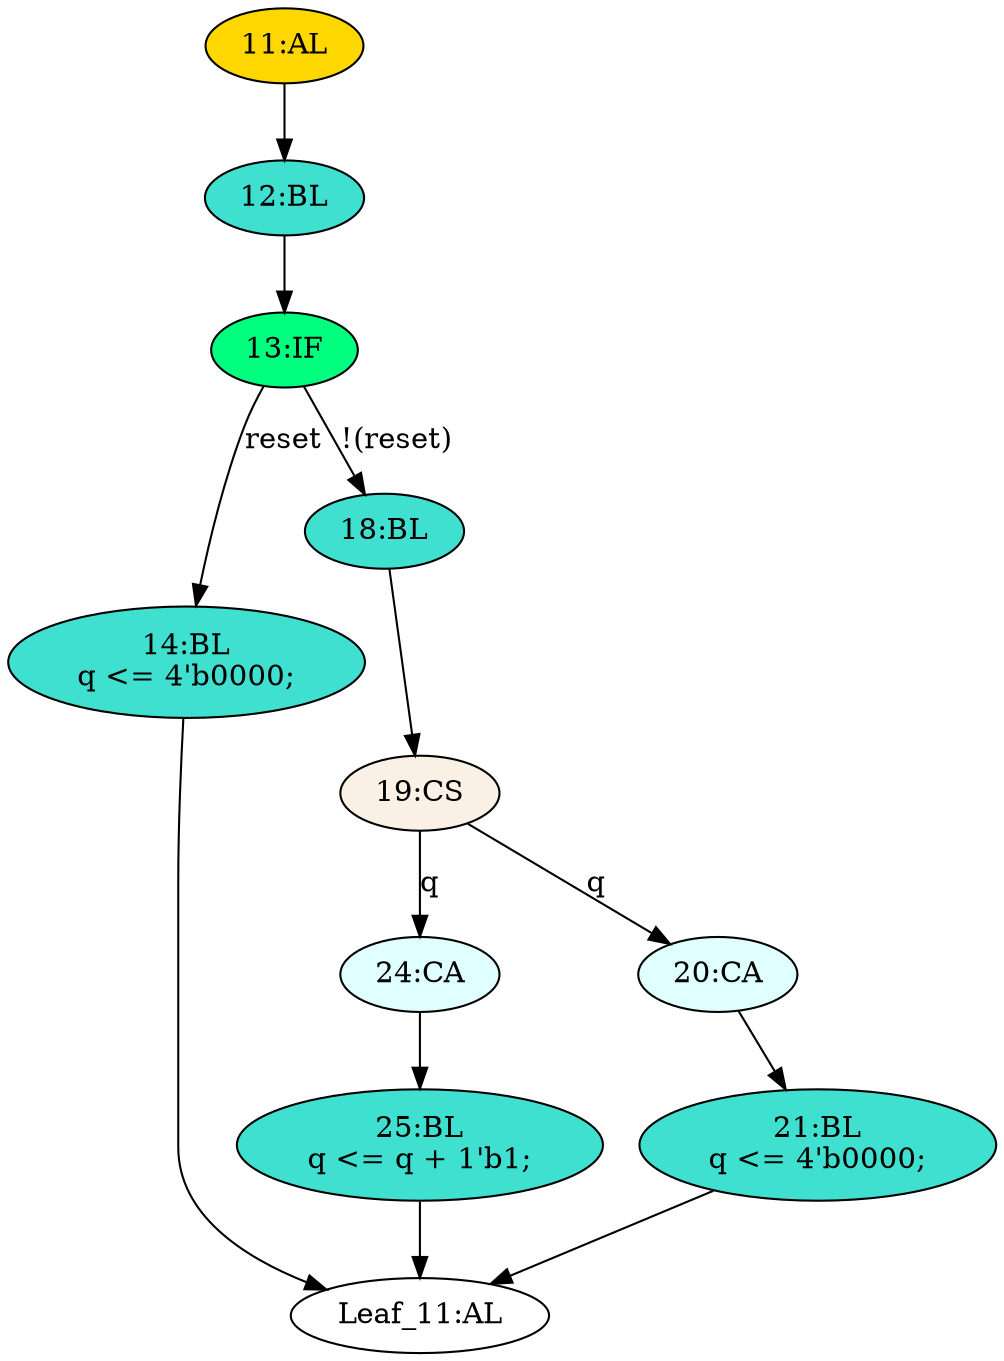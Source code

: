 strict digraph "" {
	node [label="\N"];
	"24:CA"	[ast="<pyverilog.vparser.ast.Case object at 0x7fe35fb99490>",
		fillcolor=lightcyan,
		label="24:CA",
		statements="[]",
		style=filled,
		typ=Case];
	"25:BL"	[ast="<pyverilog.vparser.ast.Block object at 0x7fe35fb99590>",
		fillcolor=turquoise,
		label="25:BL
q <= q + 1'b1;",
		statements="[<pyverilog.vparser.ast.NonblockingSubstitution object at 0x7fe35fb995d0>]",
		style=filled,
		typ=Block];
	"24:CA" -> "25:BL"	[cond="[]",
		lineno=None];
	"14:BL"	[ast="<pyverilog.vparser.ast.Block object at 0x7fe35fb99910>",
		fillcolor=turquoise,
		label="14:BL
q <= 4'b0000;",
		statements="[<pyverilog.vparser.ast.NonblockingSubstitution object at 0x7fe35fb997d0>]",
		style=filled,
		typ=Block];
	"Leaf_11:AL"	[def_var="['q']",
		label="Leaf_11:AL"];
	"14:BL" -> "Leaf_11:AL"	[cond="[]",
		lineno=None];
	"13:IF"	[ast="<pyverilog.vparser.ast.IfStatement object at 0x7fe35fb99b10>",
		fillcolor=springgreen,
		label="13:IF",
		statements="[]",
		style=filled,
		typ=IfStatement];
	"13:IF" -> "14:BL"	[cond="['reset']",
		label=reset,
		lineno=13];
	"18:BL"	[ast="<pyverilog.vparser.ast.Block object at 0x7fe35fb99b90>",
		fillcolor=turquoise,
		label="18:BL",
		statements="[]",
		style=filled,
		typ=Block];
	"13:IF" -> "18:BL"	[cond="['reset']",
		label="!(reset)",
		lineno=13];
	"19:CS"	[ast="<pyverilog.vparser.ast.CaseStatement object at 0x7fe35fb99bd0>",
		fillcolor=linen,
		label="19:CS",
		statements="[]",
		style=filled,
		typ=CaseStatement];
	"18:BL" -> "19:CS"	[cond="[]",
		lineno=None];
	"12:BL"	[ast="<pyverilog.vparser.ast.Block object at 0x7fe35fb99ad0>",
		fillcolor=turquoise,
		label="12:BL",
		statements="[]",
		style=filled,
		typ=Block];
	"12:BL" -> "13:IF"	[cond="[]",
		lineno=None];
	"20:CA"	[ast="<pyverilog.vparser.ast.Case object at 0x7fe35fb99c90>",
		fillcolor=lightcyan,
		label="20:CA",
		statements="[]",
		style=filled,
		typ=Case];
	"21:BL"	[ast="<pyverilog.vparser.ast.Block object at 0x7fe35fb99d10>",
		fillcolor=turquoise,
		label="21:BL
q <= 4'b0000;",
		statements="[<pyverilog.vparser.ast.NonblockingSubstitution object at 0x7fe35fb99d50>]",
		style=filled,
		typ=Block];
	"20:CA" -> "21:BL"	[cond="[]",
		lineno=None];
	"11:AL"	[ast="<pyverilog.vparser.ast.Always object at 0x7fe35fb99950>",
		clk_sens=True,
		fillcolor=gold,
		label="11:AL",
		sens="['clk', 'reset']",
		statements="[]",
		style=filled,
		typ=Always,
		use_var="['reset', 'q']"];
	"11:AL" -> "12:BL"	[cond="[]",
		lineno=None];
	"25:BL" -> "Leaf_11:AL"	[cond="[]",
		lineno=None];
	"21:BL" -> "Leaf_11:AL"	[cond="[]",
		lineno=None];
	"19:CS" -> "24:CA"	[cond="['q']",
		label=q,
		lineno=19];
	"19:CS" -> "20:CA"	[cond="['q']",
		label=q,
		lineno=19];
}
